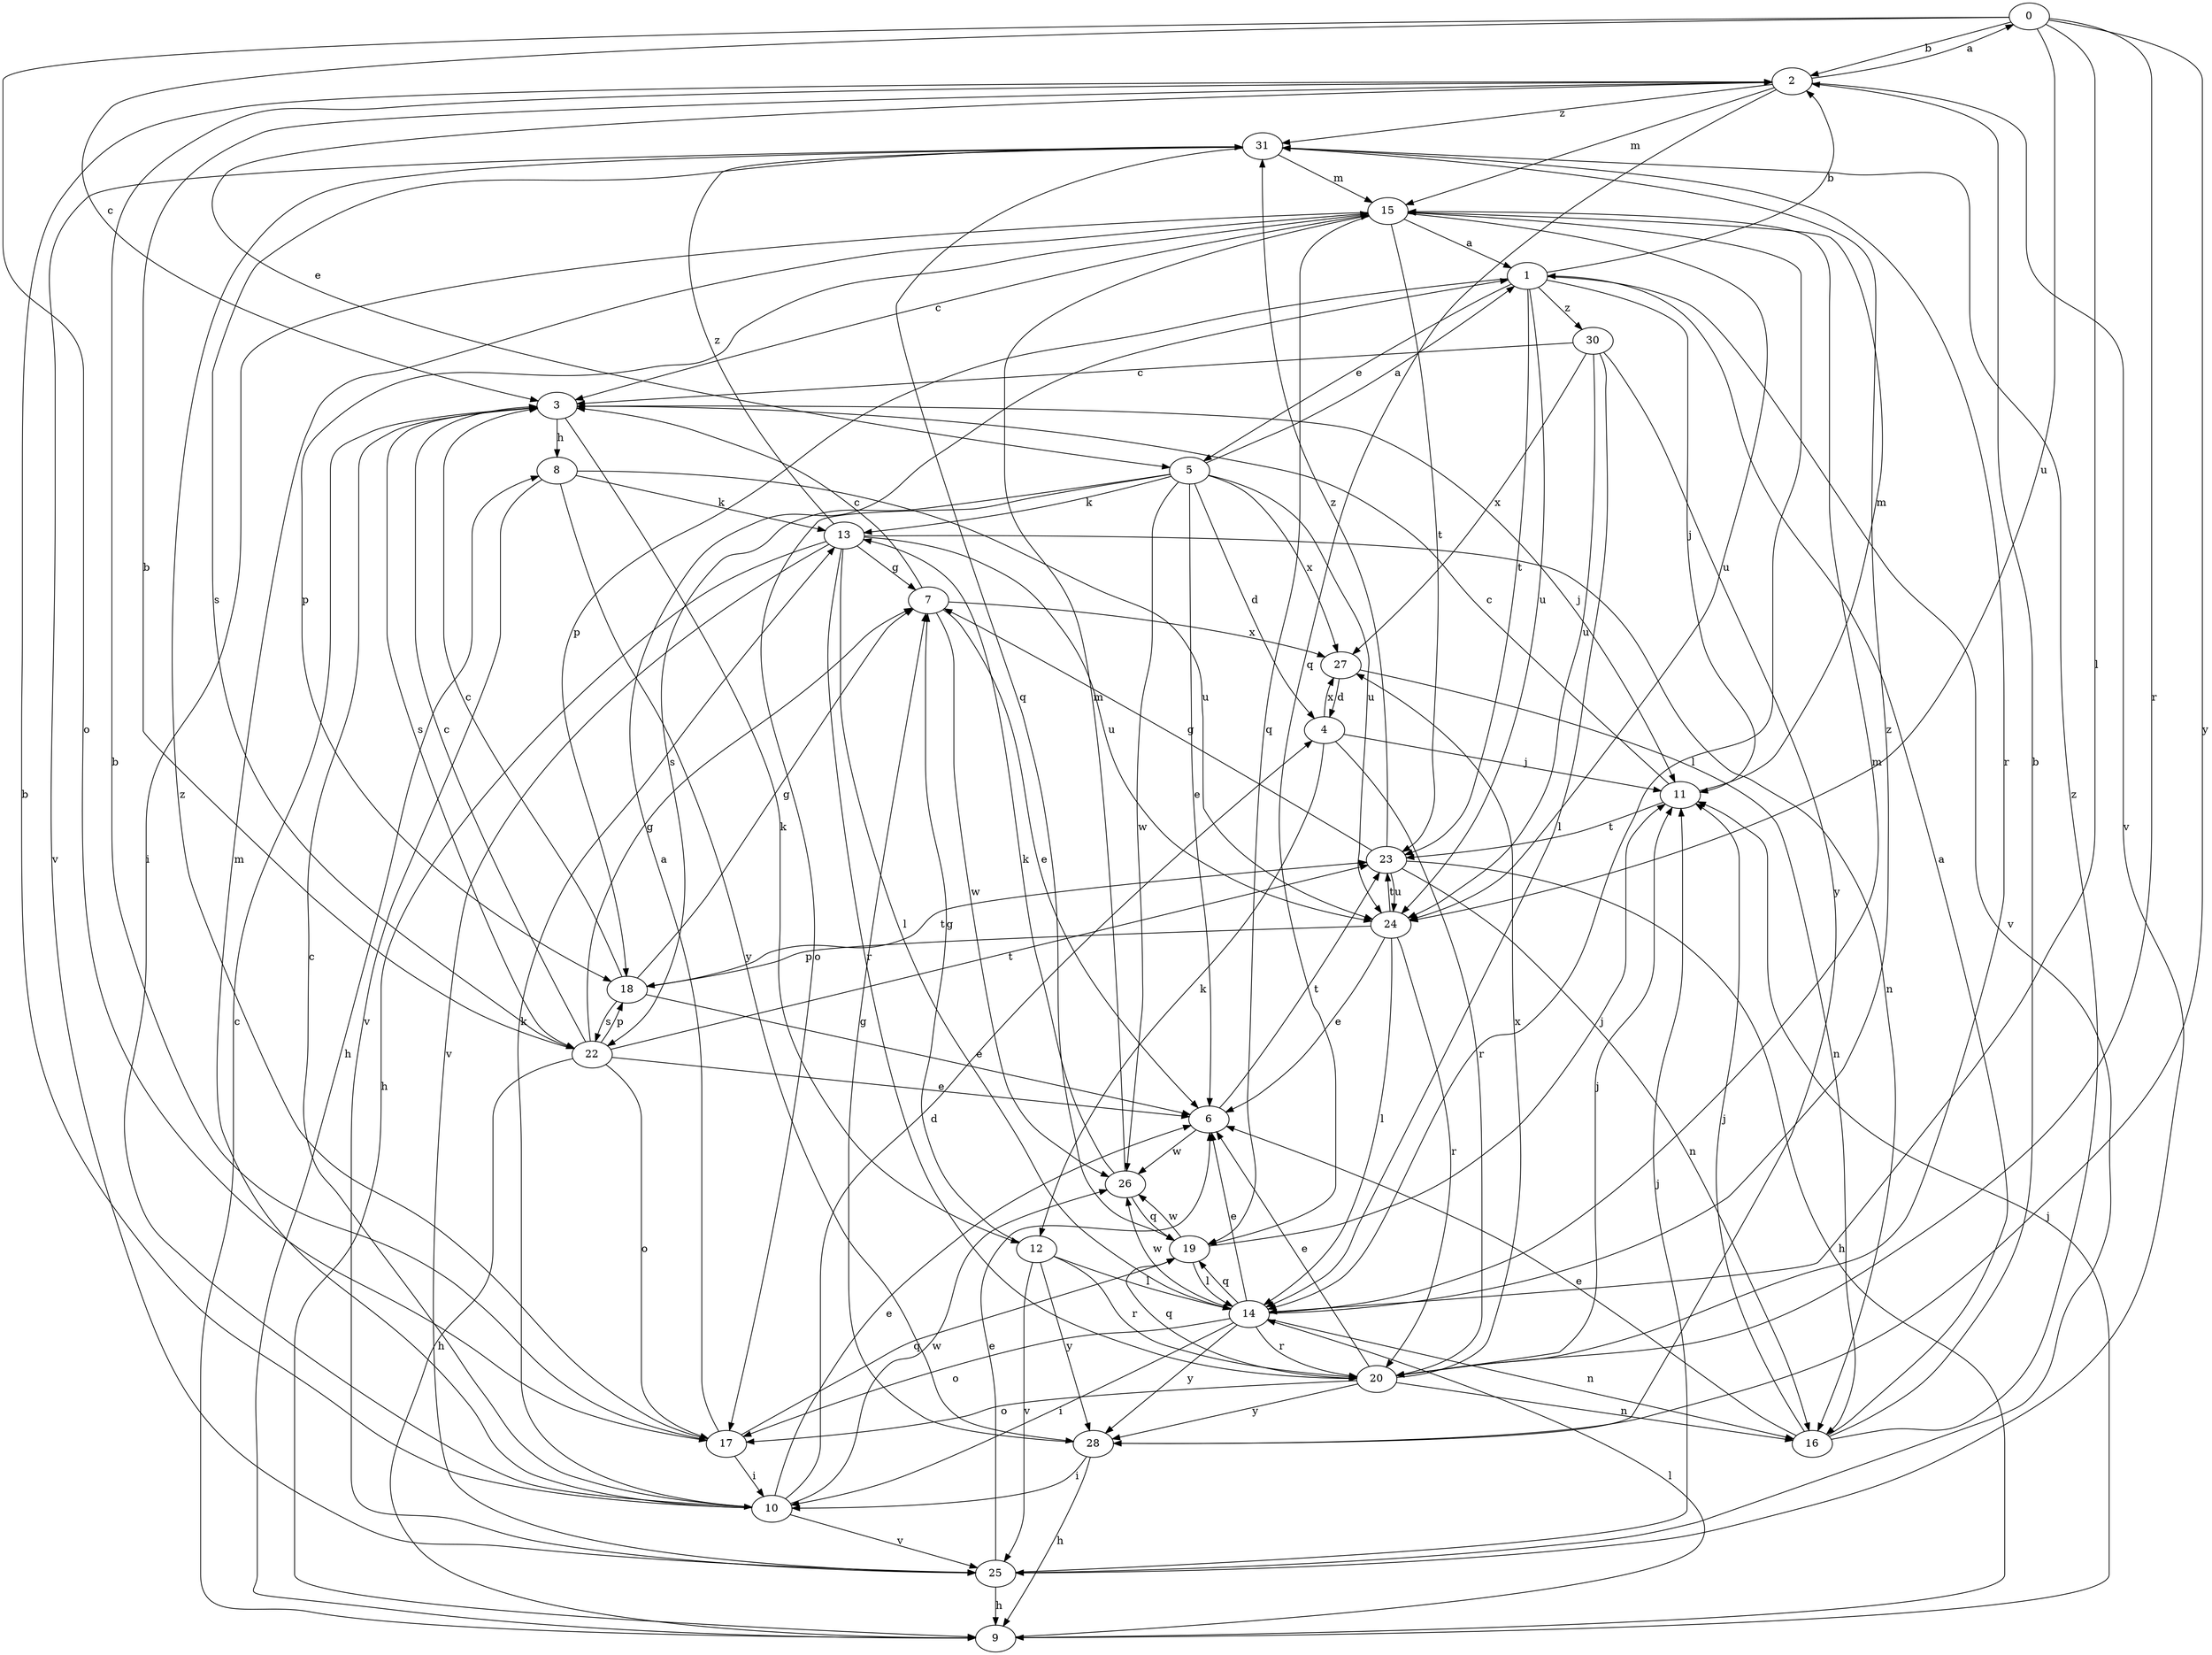 strict digraph  {
0;
1;
2;
3;
4;
5;
6;
7;
8;
9;
10;
11;
12;
13;
14;
15;
16;
17;
18;
19;
20;
22;
23;
24;
25;
26;
27;
28;
30;
31;
0 -> 2  [label=b];
0 -> 3  [label=c];
0 -> 14  [label=l];
0 -> 17  [label=o];
0 -> 20  [label=r];
0 -> 24  [label=u];
0 -> 28  [label=y];
1 -> 2  [label=b];
1 -> 5  [label=e];
1 -> 11  [label=j];
1 -> 18  [label=p];
1 -> 23  [label=t];
1 -> 24  [label=u];
1 -> 25  [label=v];
1 -> 30  [label=z];
2 -> 0  [label=a];
2 -> 5  [label=e];
2 -> 15  [label=m];
2 -> 19  [label=q];
2 -> 25  [label=v];
2 -> 31  [label=z];
3 -> 8  [label=h];
3 -> 11  [label=j];
3 -> 12  [label=k];
3 -> 22  [label=s];
4 -> 11  [label=j];
4 -> 12  [label=k];
4 -> 20  [label=r];
4 -> 27  [label=x];
5 -> 1  [label=a];
5 -> 4  [label=d];
5 -> 6  [label=e];
5 -> 13  [label=k];
5 -> 17  [label=o];
5 -> 22  [label=s];
5 -> 24  [label=u];
5 -> 26  [label=w];
5 -> 27  [label=x];
6 -> 23  [label=t];
6 -> 26  [label=w];
7 -> 3  [label=c];
7 -> 6  [label=e];
7 -> 26  [label=w];
7 -> 27  [label=x];
8 -> 13  [label=k];
8 -> 24  [label=u];
8 -> 25  [label=v];
8 -> 28  [label=y];
9 -> 3  [label=c];
9 -> 8  [label=h];
9 -> 11  [label=j];
9 -> 14  [label=l];
10 -> 2  [label=b];
10 -> 3  [label=c];
10 -> 4  [label=d];
10 -> 6  [label=e];
10 -> 13  [label=k];
10 -> 15  [label=m];
10 -> 25  [label=v];
10 -> 26  [label=w];
11 -> 3  [label=c];
11 -> 15  [label=m];
11 -> 23  [label=t];
12 -> 7  [label=g];
12 -> 14  [label=l];
12 -> 20  [label=r];
12 -> 25  [label=v];
12 -> 28  [label=y];
13 -> 7  [label=g];
13 -> 9  [label=h];
13 -> 14  [label=l];
13 -> 16  [label=n];
13 -> 20  [label=r];
13 -> 24  [label=u];
13 -> 25  [label=v];
13 -> 31  [label=z];
14 -> 6  [label=e];
14 -> 10  [label=i];
14 -> 15  [label=m];
14 -> 16  [label=n];
14 -> 17  [label=o];
14 -> 19  [label=q];
14 -> 20  [label=r];
14 -> 26  [label=w];
14 -> 28  [label=y];
14 -> 31  [label=z];
15 -> 1  [label=a];
15 -> 3  [label=c];
15 -> 10  [label=i];
15 -> 14  [label=l];
15 -> 18  [label=p];
15 -> 19  [label=q];
15 -> 23  [label=t];
15 -> 24  [label=u];
16 -> 1  [label=a];
16 -> 2  [label=b];
16 -> 6  [label=e];
16 -> 11  [label=j];
16 -> 31  [label=z];
17 -> 1  [label=a];
17 -> 2  [label=b];
17 -> 10  [label=i];
17 -> 19  [label=q];
17 -> 31  [label=z];
18 -> 3  [label=c];
18 -> 6  [label=e];
18 -> 7  [label=g];
18 -> 22  [label=s];
18 -> 23  [label=t];
19 -> 11  [label=j];
19 -> 14  [label=l];
19 -> 26  [label=w];
20 -> 6  [label=e];
20 -> 11  [label=j];
20 -> 16  [label=n];
20 -> 17  [label=o];
20 -> 19  [label=q];
20 -> 27  [label=x];
20 -> 28  [label=y];
22 -> 2  [label=b];
22 -> 3  [label=c];
22 -> 6  [label=e];
22 -> 7  [label=g];
22 -> 9  [label=h];
22 -> 17  [label=o];
22 -> 18  [label=p];
22 -> 23  [label=t];
23 -> 7  [label=g];
23 -> 9  [label=h];
23 -> 16  [label=n];
23 -> 24  [label=u];
23 -> 31  [label=z];
24 -> 6  [label=e];
24 -> 14  [label=l];
24 -> 18  [label=p];
24 -> 20  [label=r];
24 -> 23  [label=t];
25 -> 6  [label=e];
25 -> 9  [label=h];
25 -> 11  [label=j];
26 -> 13  [label=k];
26 -> 15  [label=m];
26 -> 19  [label=q];
27 -> 4  [label=d];
27 -> 16  [label=n];
28 -> 7  [label=g];
28 -> 9  [label=h];
28 -> 10  [label=i];
30 -> 3  [label=c];
30 -> 14  [label=l];
30 -> 24  [label=u];
30 -> 27  [label=x];
30 -> 28  [label=y];
31 -> 15  [label=m];
31 -> 19  [label=q];
31 -> 20  [label=r];
31 -> 22  [label=s];
31 -> 25  [label=v];
}
